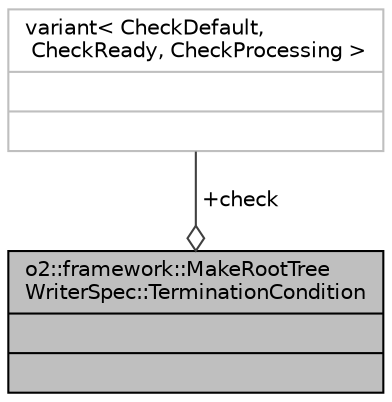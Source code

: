 digraph "o2::framework::MakeRootTreeWriterSpec::TerminationCondition"
{
 // INTERACTIVE_SVG=YES
  bgcolor="transparent";
  edge [fontname="Helvetica",fontsize="10",labelfontname="Helvetica",labelfontsize="10"];
  node [fontname="Helvetica",fontsize="10",shape=record];
  Node1 [label="{o2::framework::MakeRootTree\lWriterSpec::TerminationCondition\n||}",height=0.2,width=0.4,color="black", fillcolor="grey75", style="filled", fontcolor="black"];
  Node2 -> Node1 [color="grey25",fontsize="10",style="solid",label=" +check" ,arrowhead="odiamond",fontname="Helvetica"];
  Node2 [label="{variant\< CheckDefault,\l CheckReady, CheckProcessing \>\n||}",height=0.2,width=0.4,color="grey75"];
}
